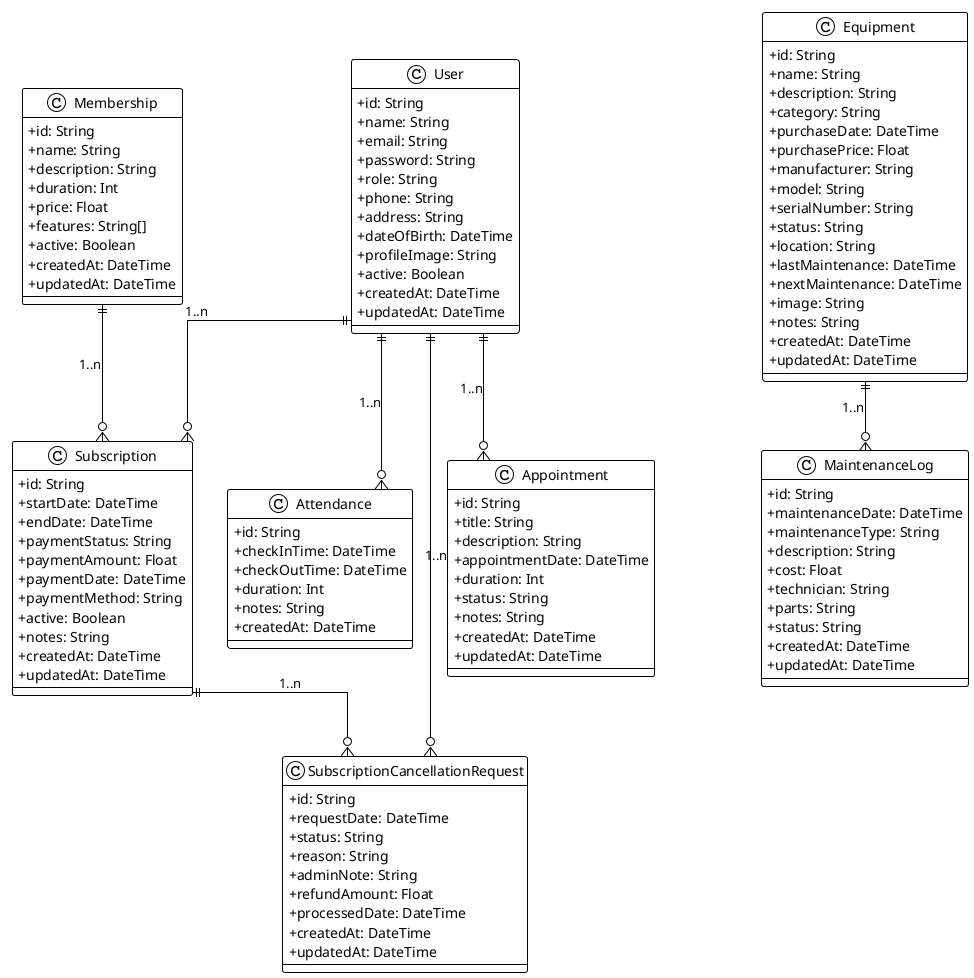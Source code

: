 @startuml class

!theme plain
skinparam classAttributeIconSize 0
skinparam linetype ortho

class User {
  +id: String
  +name: String
  +email: String
  +password: String
  +role: String
  +phone: String
  +address: String
  +dateOfBirth: DateTime
  +profileImage: String
  +active: Boolean
  +createdAt: DateTime
  +updatedAt: DateTime
}

class Membership {
  +id: String
  +name: String
  +description: String
  +duration: Int
  +price: Float
  +features: String[]
  +active: Boolean
  +createdAt: DateTime
  +updatedAt: DateTime
}

class Subscription {
  +id: String
  +startDate: DateTime
  +endDate: DateTime
  +paymentStatus: String
  +paymentAmount: Float
  +paymentDate: DateTime
  +paymentMethod: String
  +active: Boolean
  +notes: String
  +createdAt: DateTime
  +updatedAt: DateTime
}

class Attendance {
  +id: String
  +checkInTime: DateTime
  +checkOutTime: DateTime
  +duration: Int
  +notes: String
  +createdAt: DateTime
}

class Equipment {
  +id: String
  +name: String
  +description: String
  +category: String
  +purchaseDate: DateTime
  +purchasePrice: Float
  +manufacturer: String
  +model: String
  +serialNumber: String
  +status: String
  +location: String
  +lastMaintenance: DateTime
  +nextMaintenance: DateTime
  +image: String
  +notes: String
  +createdAt: DateTime
  +updatedAt: DateTime
}

class MaintenanceLog {
  +id: String
  +maintenanceDate: DateTime
  +maintenanceType: String
  +description: String
  +cost: Float
  +technician: String
  +parts: String
  +status: String
  +createdAt: DateTime
  +updatedAt: DateTime
}

class Appointment {
  +id: String
  +title: String
  +description: String
  +appointmentDate: DateTime
  +duration: Int
  +status: String
  +notes: String
  +createdAt: DateTime
  +updatedAt: DateTime
}

class SubscriptionCancellationRequest {
  +id: String
  +requestDate: DateTime
  +status: String
  +reason: String
  +adminNote: String
  +refundAmount: Float
  +processedDate: DateTime
  +createdAt: DateTime
  +updatedAt: DateTime
}

' Relationships
User ||--o{ Subscription : "1..n"
User ||--o{ Attendance : "1..n"
User ||--o{ Appointment : "1..n"
User ||--o{ SubscriptionCancellationRequest : "1..n"

Membership ||--o{ Subscription : "1..n"

Subscription ||--o{ SubscriptionCancellationRequest : "1..n"

Equipment ||--o{ MaintenanceLog : "1..n"

@enduml